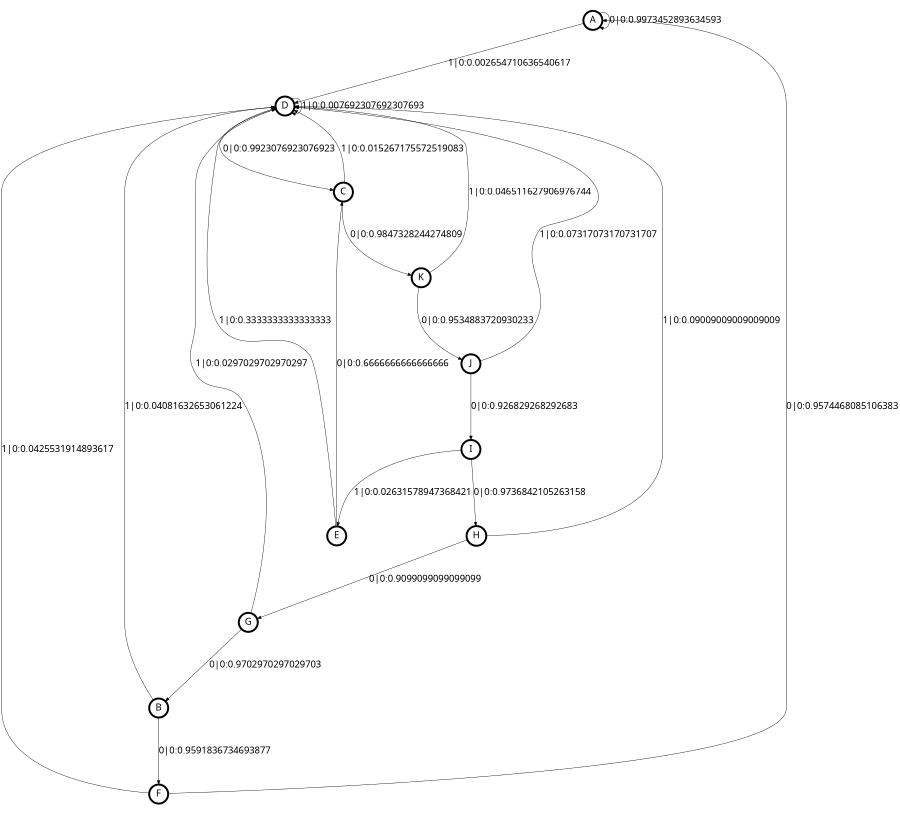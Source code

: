 digraph  {
size = "6,8.5";
ratio = "fill";
node
[shape = circle];
node [fontsize = 24];
node [penwidth = 5];
edge [fontsize = 24];
node [fontname = "CMU Serif Roman"];
graph [fontname = "CMU Serif Roman"];
edge [fontname = "CMU Serif Roman"];
A -> A [label = "0|0:0.9973452893634593\l"];
A -> D [label = "1|0:0.002654710636540617\l"];
B -> D [label = "1|0:0.04081632653061224\l"];
B -> F [label = "0|0:0.9591836734693877\l"];
C -> D [label = "1|0:0.015267175572519083\l"];
C -> K [label = "0|0:0.9847328244274809\l"];
D -> C [label = "0|0:0.9923076923076923\l"];
D -> D [label = "1|0:0.007692307692307693\l"];
E -> C [label = "0|0:0.6666666666666666\l"];
E -> D [label = "1|0:0.3333333333333333\l"];
F -> A [label = "0|0:0.9574468085106383\l"];
F -> D [label = "1|0:0.0425531914893617\l"];
G -> B [label = "0|0:0.9702970297029703\l"];
G -> D [label = "1|0:0.0297029702970297\l"];
H -> D [label = "1|0:0.09009009009009009\l"];
H -> G [label = "0|0:0.9099099099099099\l"];
I -> E [label = "1|0:0.02631578947368421\l"];
I -> H [label = "0|0:0.9736842105263158\l"];
J -> D [label = "1|0:0.07317073170731707\l"];
J -> I [label = "0|0:0.926829268292683\l"];
K -> D [label = "1|0:0.046511627906976744\l"];
K -> J [label = "0|0:0.9534883720930233\l"];
}